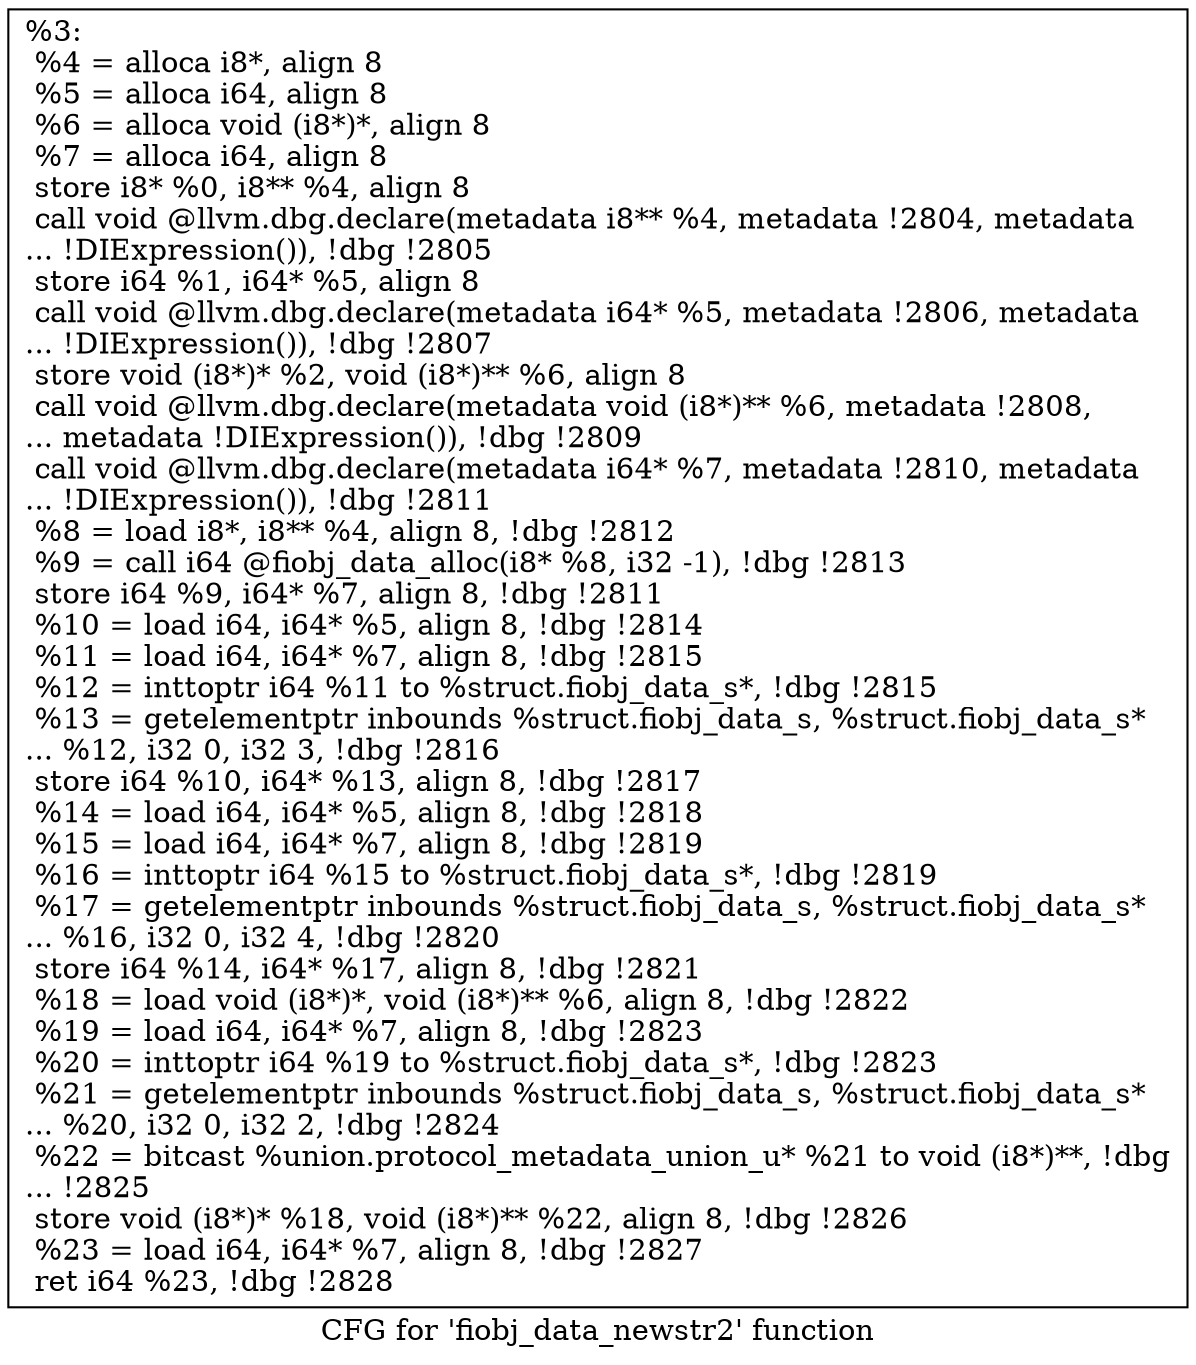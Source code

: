 digraph "CFG for 'fiobj_data_newstr2' function" {
	label="CFG for 'fiobj_data_newstr2' function";

	Node0x556851d9ed30 [shape=record,label="{%3:\l  %4 = alloca i8*, align 8\l  %5 = alloca i64, align 8\l  %6 = alloca void (i8*)*, align 8\l  %7 = alloca i64, align 8\l  store i8* %0, i8** %4, align 8\l  call void @llvm.dbg.declare(metadata i8** %4, metadata !2804, metadata\l... !DIExpression()), !dbg !2805\l  store i64 %1, i64* %5, align 8\l  call void @llvm.dbg.declare(metadata i64* %5, metadata !2806, metadata\l... !DIExpression()), !dbg !2807\l  store void (i8*)* %2, void (i8*)** %6, align 8\l  call void @llvm.dbg.declare(metadata void (i8*)** %6, metadata !2808,\l... metadata !DIExpression()), !dbg !2809\l  call void @llvm.dbg.declare(metadata i64* %7, metadata !2810, metadata\l... !DIExpression()), !dbg !2811\l  %8 = load i8*, i8** %4, align 8, !dbg !2812\l  %9 = call i64 @fiobj_data_alloc(i8* %8, i32 -1), !dbg !2813\l  store i64 %9, i64* %7, align 8, !dbg !2811\l  %10 = load i64, i64* %5, align 8, !dbg !2814\l  %11 = load i64, i64* %7, align 8, !dbg !2815\l  %12 = inttoptr i64 %11 to %struct.fiobj_data_s*, !dbg !2815\l  %13 = getelementptr inbounds %struct.fiobj_data_s, %struct.fiobj_data_s*\l... %12, i32 0, i32 3, !dbg !2816\l  store i64 %10, i64* %13, align 8, !dbg !2817\l  %14 = load i64, i64* %5, align 8, !dbg !2818\l  %15 = load i64, i64* %7, align 8, !dbg !2819\l  %16 = inttoptr i64 %15 to %struct.fiobj_data_s*, !dbg !2819\l  %17 = getelementptr inbounds %struct.fiobj_data_s, %struct.fiobj_data_s*\l... %16, i32 0, i32 4, !dbg !2820\l  store i64 %14, i64* %17, align 8, !dbg !2821\l  %18 = load void (i8*)*, void (i8*)** %6, align 8, !dbg !2822\l  %19 = load i64, i64* %7, align 8, !dbg !2823\l  %20 = inttoptr i64 %19 to %struct.fiobj_data_s*, !dbg !2823\l  %21 = getelementptr inbounds %struct.fiobj_data_s, %struct.fiobj_data_s*\l... %20, i32 0, i32 2, !dbg !2824\l  %22 = bitcast %union.protocol_metadata_union_u* %21 to void (i8*)**, !dbg\l... !2825\l  store void (i8*)* %18, void (i8*)** %22, align 8, !dbg !2826\l  %23 = load i64, i64* %7, align 8, !dbg !2827\l  ret i64 %23, !dbg !2828\l}"];
}
